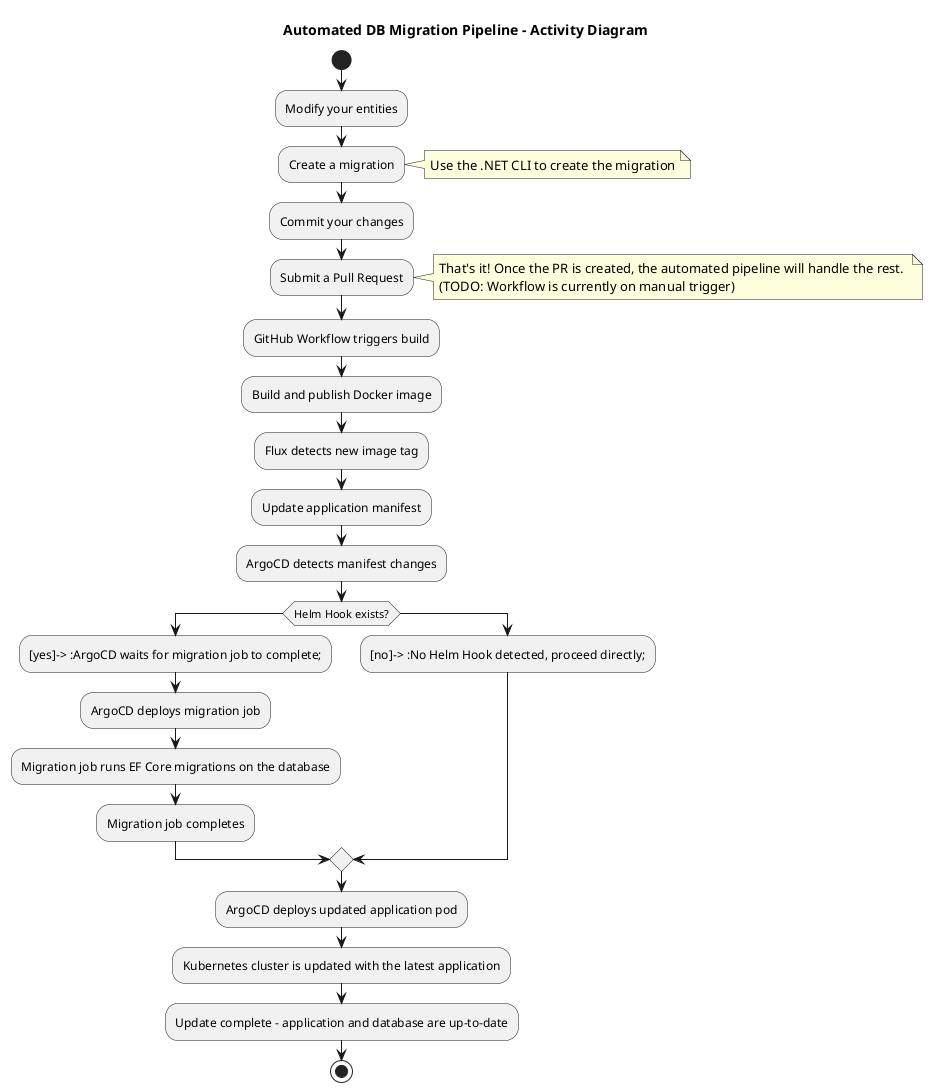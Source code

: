 @startuml
title Automated DB Migration Pipeline - Activity Diagram

start

:Modify your entities;
:Create a migration;
note right
Use the .NET CLI to create the migration
end note

:Commit your changes;
:Submit a Pull Request;

note right
That's it! Once the PR is created, the automated pipeline will handle the rest. 
(TODO: Workflow is currently on manual trigger)
end note

:GitHub Workflow triggers build;
:Build and publish Docker image;

:Flux detects new image tag;
:Update application manifest;

:ArgoCD detects manifest changes;
if (Helm Hook exists?) then
  -[yes]-> :ArgoCD waits for migration job to complete;
  :ArgoCD deploys migration job;
  :Migration job runs EF Core migrations on the database;
  :Migration job completes;
else
  -[no]-> :No Helm Hook detected, proceed directly;
endif

:ArgoCD deploys updated application pod;
:Kubernetes cluster is updated with the latest application;

:Update complete - application and database are up-to-date;

stop
@enduml
